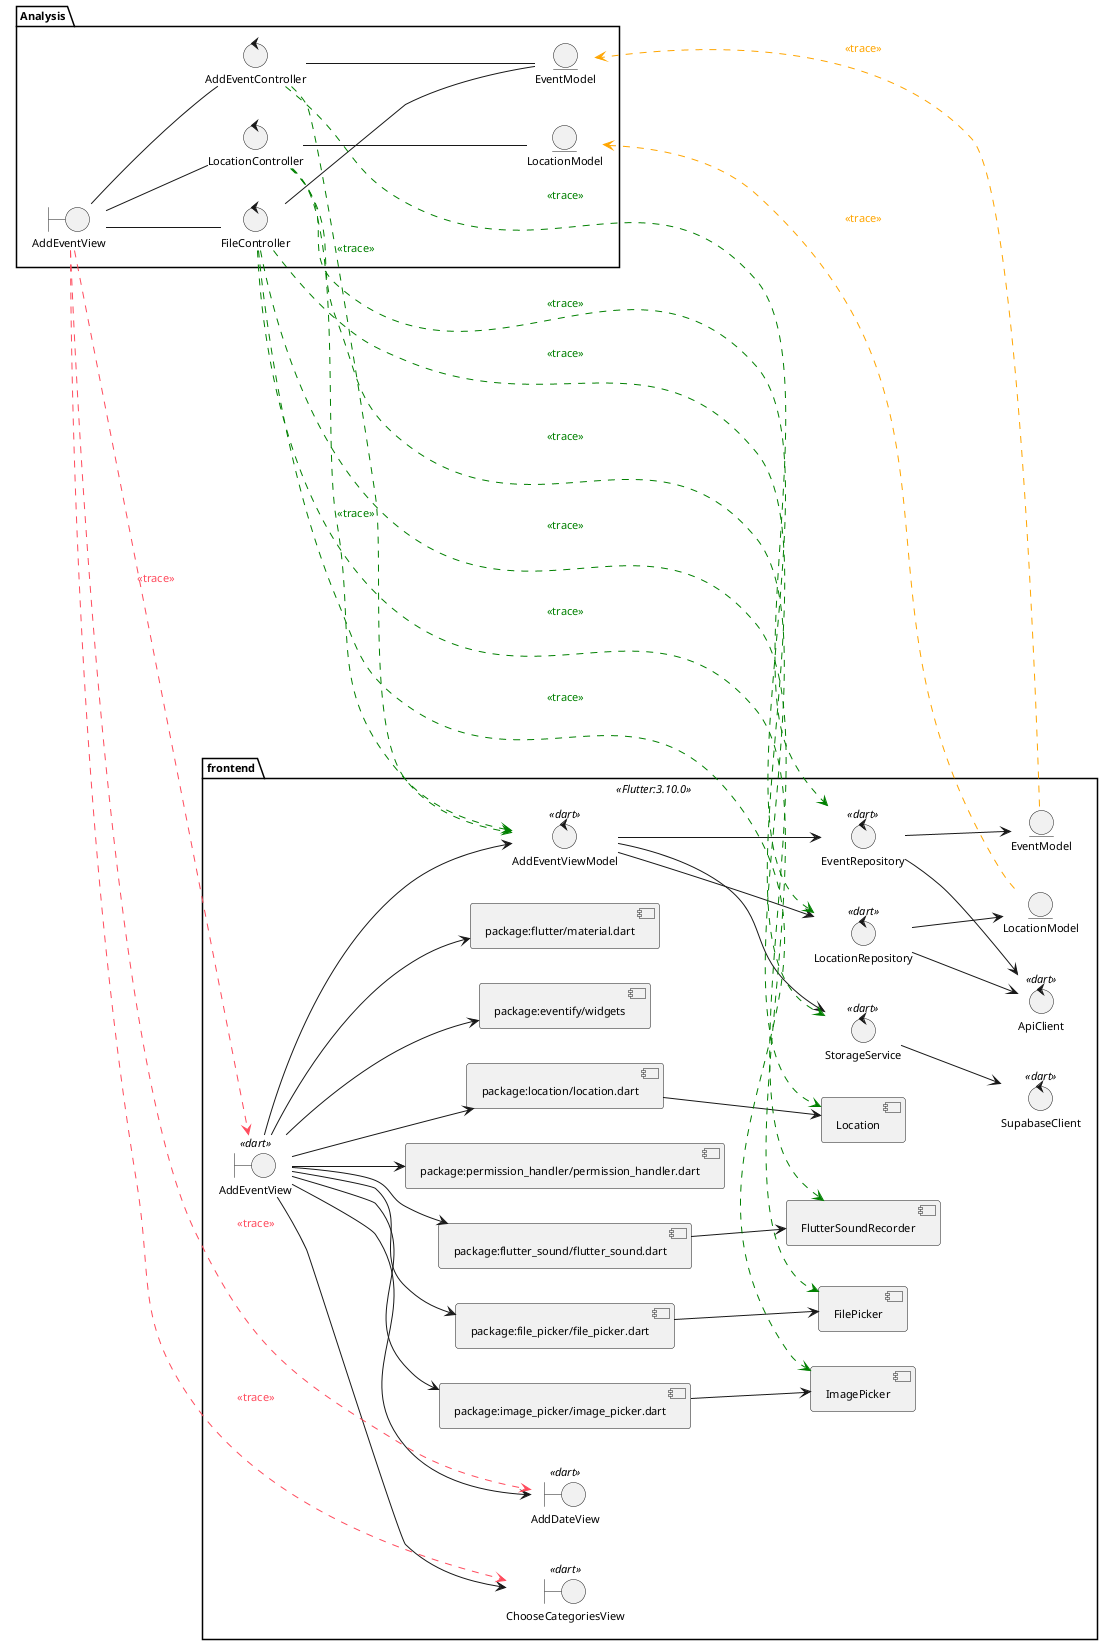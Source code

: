 @startuml TraceAnalysisClassDiagram
skinparam style strictuml
left to right direction
skinparam defaultTextAlignment center
skinparam defaultFontSize 11



package Analysis {
    entity "EventModel" as eventModelAnalysis
    entity "LocationModel" as locationModelAnalysis

    boundary "AddEventView" as addEventViewAnalysis

    control "FileController" as fileController
    control "AddEventController" as addEventController
    control "LocationController" as locationController

    addEventViewAnalysis -- addEventController
    addEventViewAnalysis -- locationController
    addEventViewAnalysis -- fileController

    addEventController -- eventModelAnalysis
    fileController -- eventModelAnalysis
    locationController -- locationModelAnalysis
}

package frontend <<Flutter:3.10.0>>{
    boundary "AddEventView" as addEventView << dart >>
    boundary "AddDateView" as addDateView << dart >>
    boundary "ChooseCategoriesView" as chooseCategoriesView << dart >>

    component "package:eventify/widgets" as widgets
    component "package:flutter/material.dart" as material
    component "package:location/location.dart" as locationPackage
    component "package:file_picker/file_picker.dart" as flutterFilePicker
    component "package:flutter_sound/flutter_sound.dart" as flutterSound
    component "package:permission_handler/permission_handler.dart" as permissionHandler
    component "package:image_picker/image_picker.dart" as flutterImagePicker
    component "Location" as location
    component "FilePicker" as filePicker
    component "FlutterSoundRecorder" as flutterSoundRecorder
    component "ImagePicker" as imagePicker

    control "EventRepository" as eventRepository << dart >>
    control "LocationRepository" as locationRepository << dart >>
    control "StorageService" as storageService << dart >>

    control "ApiClient" as apiClient << dart >>
    control "SupabaseClient" as supabaseClient << dart >>
    control "AddEventViewModel" as addEventViewModel << dart >>

    entity "EventModel" as eventModel
    entity "LocationModel" as locationModel
}




addEventView --> addDateView
addEventView --> chooseCategoriesView
addEventView --> widgets
addEventView --> material
addEventView --> locationPackage
addEventView --> flutterFilePicker
addEventView --> flutterSound
addEventView --> permissionHandler
addEventView --> flutterImagePicker
addEventView --> addEventViewModel

addEventViewModel --> eventRepository
addEventViewModel --> locationRepository
addEventViewModel --> storageService

eventRepository --> apiClient
eventRepository --> eventModel

locationRepository --> apiClient
locationRepository --> locationModel

storageService --> supabaseClient

locationPackage --> location
flutterFilePicker --> filePicker
flutterSound --> flutterSoundRecorder
flutterImagePicker --> imagePicker

addEventViewAnalysis .[#ff4b5d].> addEventView : <font color=#ff4b5d><<trace>></font>
addEventViewAnalysis .[#ff4b5d].> addDateView : <font color=#ff4b5d><<trace>></font>
addEventViewAnalysis .[#ff4b5d].> chooseCategoriesView : <font color=#ff4b5d><<trace>></font>

addEventController .[#green].> addEventViewModel : <font color=green><<trace>></font>
addEventController .[#green].> eventRepository : <font color=green><<trace>></font>
fileController .[#green].> storageService : <font color=green><<trace>></font>
locationController .[#green].> addEventViewModel : <font color=green><<trace>></font>
locationController .[#green].> locationRepository : <font color=green><<trace>></font>
locationController .[#green].> location : <font color=green><<trace>></font>
fileController .[#green].> imagePicker : <font color=green><<trace>></font>
fileController .[#green].> flutterSoundRecorder : <font color=green><<trace>></font>
fileController .[#green].> filePicker : <font color=green><<trace>></font>


eventModel .[#orange].> eventModelAnalysis : <font color=orange><<trace>></font>
locationModel .[#orange].> locationModelAnalysis : <font color=orange><<trace>></font>


